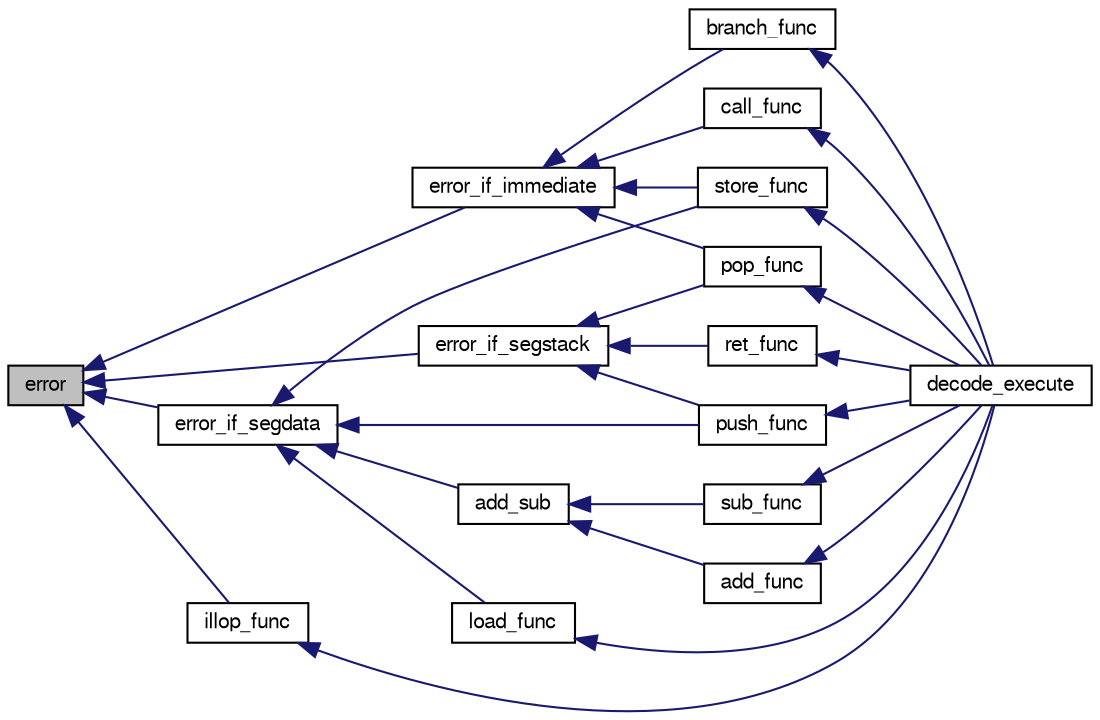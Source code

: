 digraph G
{
  edge [fontname="FreeSans",fontsize="10",labelfontname="FreeSans",labelfontsize="10"];
  node [fontname="FreeSans",fontsize="10",shape=record];
  rankdir=LR;
  Node1 [label="error",height=0.2,width=0.4,color="black", fillcolor="grey75", style="filled" fontcolor="black"];
  Node1 -> Node2 [dir=back,color="midnightblue",fontsize="10",style="solid",fontname="FreeSans"];
  Node2 [label="error_if_immediate",height=0.2,width=0.4,color="black", fillcolor="white", style="filled",URL="$exec_8c.html#a4ed705961a2433010bce56e832bfd940",tooltip="Appelle error si l&#39;instruction est en mode immédiat."];
  Node2 -> Node3 [dir=back,color="midnightblue",fontsize="10",style="solid",fontname="FreeSans"];
  Node3 [label="branch_func",height=0.2,width=0.4,color="black", fillcolor="white", style="filled",URL="$exec_8c.html#a96f507eb9ac08c4db64a7b70162cd20c",tooltip="Effectue un BRANCH sur la machine."];
  Node3 -> Node4 [dir=back,color="midnightblue",fontsize="10",style="solid",fontname="FreeSans"];
  Node4 [label="decode_execute",height=0.2,width=0.4,color="black", fillcolor="white", style="filled",URL="$exec_8h.html#a41471ced34d27777447c2609173af7de",tooltip="Décodage et exécution d&#39;une instruction."];
  Node2 -> Node5 [dir=back,color="midnightblue",fontsize="10",style="solid",fontname="FreeSans"];
  Node5 [label="call_func",height=0.2,width=0.4,color="black", fillcolor="white", style="filled",URL="$exec_8c.html#ae1df1803eeaf64e266b0342bccb400f2",tooltip="Effectue un CALL sur la machine."];
  Node5 -> Node4 [dir=back,color="midnightblue",fontsize="10",style="solid",fontname="FreeSans"];
  Node2 -> Node6 [dir=back,color="midnightblue",fontsize="10",style="solid",fontname="FreeSans"];
  Node6 [label="pop_func",height=0.2,width=0.4,color="black", fillcolor="white", style="filled",URL="$exec_8c.html#a65427fd4ba17a080334176670cc7c5e3",tooltip="Effectue un POP sur la machine."];
  Node6 -> Node4 [dir=back,color="midnightblue",fontsize="10",style="solid",fontname="FreeSans"];
  Node2 -> Node7 [dir=back,color="midnightblue",fontsize="10",style="solid",fontname="FreeSans"];
  Node7 [label="store_func",height=0.2,width=0.4,color="black", fillcolor="white", style="filled",URL="$exec_8c.html#aa21e97e5f575411e85827012dc7f381c",tooltip="Effectue un STORE sur la machine."];
  Node7 -> Node4 [dir=back,color="midnightblue",fontsize="10",style="solid",fontname="FreeSans"];
  Node1 -> Node8 [dir=back,color="midnightblue",fontsize="10",style="solid",fontname="FreeSans"];
  Node8 [label="error_if_segdata",height=0.2,width=0.4,color="black", fillcolor="white", style="filled",URL="$exec_8c.html#af70d348f0f265bc6fdea42eb51a68506",tooltip="Appelle error si l&#39;on essayer d&#39;accèder à une donnée en dehors du segment de données."];
  Node8 -> Node9 [dir=back,color="midnightblue",fontsize="10",style="solid",fontname="FreeSans"];
  Node9 [label="add_sub",height=0.2,width=0.4,color="black", fillcolor="white", style="filled",URL="$exec_8c.html#a100af22a8fba0083f7e9c3665076d89d",tooltip="Effectue une addition/soustraction."];
  Node9 -> Node10 [dir=back,color="midnightblue",fontsize="10",style="solid",fontname="FreeSans"];
  Node10 [label="add_func",height=0.2,width=0.4,color="black", fillcolor="white", style="filled",URL="$exec_8c.html#a703f62eae226447ca8982823454ff6b7",tooltip="Effectue un ADD sur la machine."];
  Node10 -> Node4 [dir=back,color="midnightblue",fontsize="10",style="solid",fontname="FreeSans"];
  Node9 -> Node11 [dir=back,color="midnightblue",fontsize="10",style="solid",fontname="FreeSans"];
  Node11 [label="sub_func",height=0.2,width=0.4,color="black", fillcolor="white", style="filled",URL="$exec_8c.html#ac1b0a93cf47e6645c6ed40411b26531a",tooltip="Effectue un SUB sur la machine."];
  Node11 -> Node4 [dir=back,color="midnightblue",fontsize="10",style="solid",fontname="FreeSans"];
  Node8 -> Node12 [dir=back,color="midnightblue",fontsize="10",style="solid",fontname="FreeSans"];
  Node12 [label="load_func",height=0.2,width=0.4,color="black", fillcolor="white", style="filled",URL="$exec_8c.html#a48f9af339e66e611892f50d9978ce42f",tooltip="Effectue un LOAD sur la machine."];
  Node12 -> Node4 [dir=back,color="midnightblue",fontsize="10",style="solid",fontname="FreeSans"];
  Node8 -> Node13 [dir=back,color="midnightblue",fontsize="10",style="solid",fontname="FreeSans"];
  Node13 [label="push_func",height=0.2,width=0.4,color="black", fillcolor="white", style="filled",URL="$exec_8c.html#a38563637a890eec98396923e6dd82a7b",tooltip="Effectue un PUSH sur la machine."];
  Node13 -> Node4 [dir=back,color="midnightblue",fontsize="10",style="solid",fontname="FreeSans"];
  Node8 -> Node7 [dir=back,color="midnightblue",fontsize="10",style="solid",fontname="FreeSans"];
  Node1 -> Node14 [dir=back,color="midnightblue",fontsize="10",style="solid",fontname="FreeSans"];
  Node14 [label="error_if_segstack",height=0.2,width=0.4,color="black", fillcolor="white", style="filled",URL="$exec_8c.html#a1f9b001b683d92d9f9c832790d2215f1",tooltip="Appelle error si l&#39;on veut sortir de la pile."];
  Node14 -> Node6 [dir=back,color="midnightblue",fontsize="10",style="solid",fontname="FreeSans"];
  Node14 -> Node13 [dir=back,color="midnightblue",fontsize="10",style="solid",fontname="FreeSans"];
  Node14 -> Node15 [dir=back,color="midnightblue",fontsize="10",style="solid",fontname="FreeSans"];
  Node15 [label="ret_func",height=0.2,width=0.4,color="black", fillcolor="white", style="filled",URL="$exec_8c.html#a2d7e5d63e6ec6598b297a7f83e4d32d8",tooltip="Effectue un RET sur la machine."];
  Node15 -> Node4 [dir=back,color="midnightblue",fontsize="10",style="solid",fontname="FreeSans"];
  Node1 -> Node16 [dir=back,color="midnightblue",fontsize="10",style="solid",fontname="FreeSans"];
  Node16 [label="illop_func",height=0.2,width=0.4,color="black", fillcolor="white", style="filled",URL="$exec_8c.html#ada9d7b0a091f09dd8ca9b282a62bac09",tooltip="Effectue un ILLOP sur la machine."];
  Node16 -> Node4 [dir=back,color="midnightblue",fontsize="10",style="solid",fontname="FreeSans"];
}
